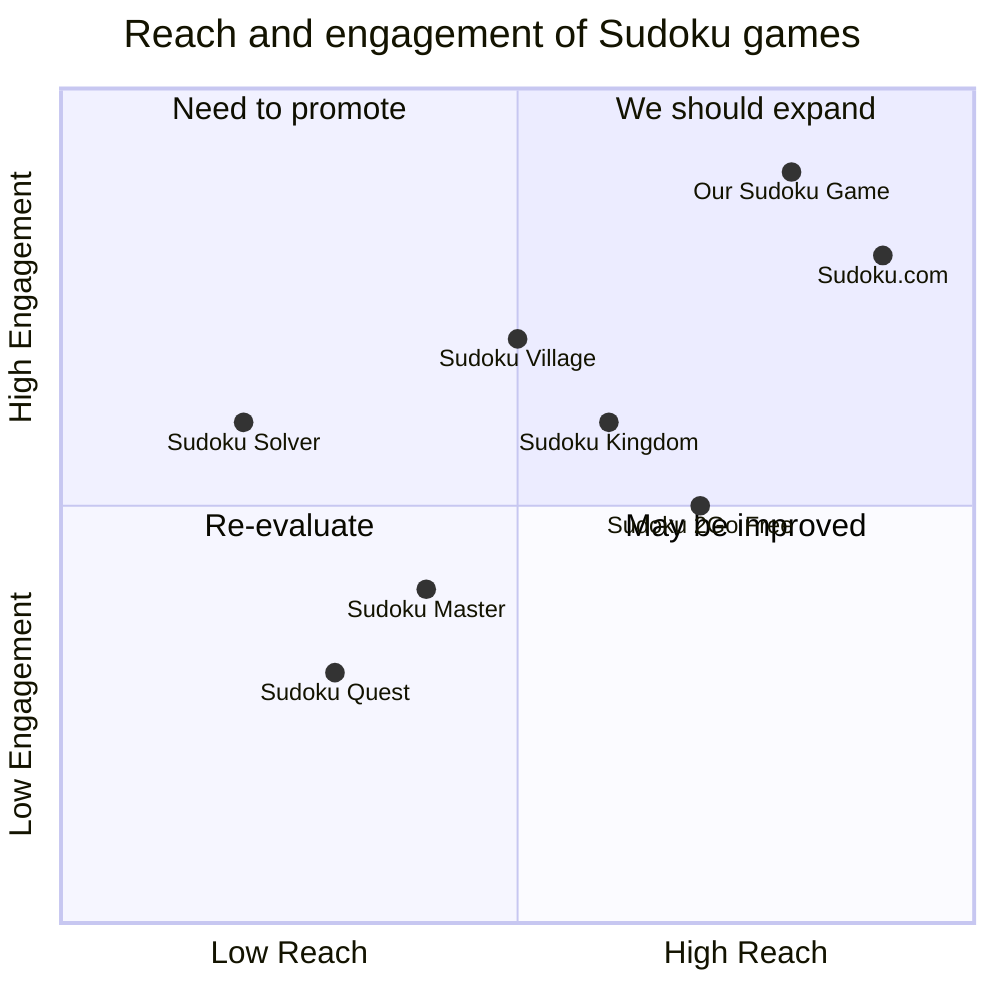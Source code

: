 quadrantChart
    title Reach and engagement of Sudoku games
    x-axis Low Reach --> High Reach
    y-axis Low Engagement --> High Engagement
    quadrant-1 We should expand
    quadrant-2 Need to promote
    quadrant-3 Re-evaluate
    quadrant-4 May be improved
    "Sudoku.com": [0.9, 0.8]
    "Sudoku Solver": [0.2, 0.6]
    "Sudoku Village": [0.5, 0.7]
    "Sudoku 2Go Free": [0.7, 0.5]
    "Sudoku Kingdom": [0.6, 0.6]
    "Sudoku Master": [0.4, 0.4]
    "Sudoku Quest": [0.3, 0.3]
    "Our Sudoku Game": [0.8, 0.9]